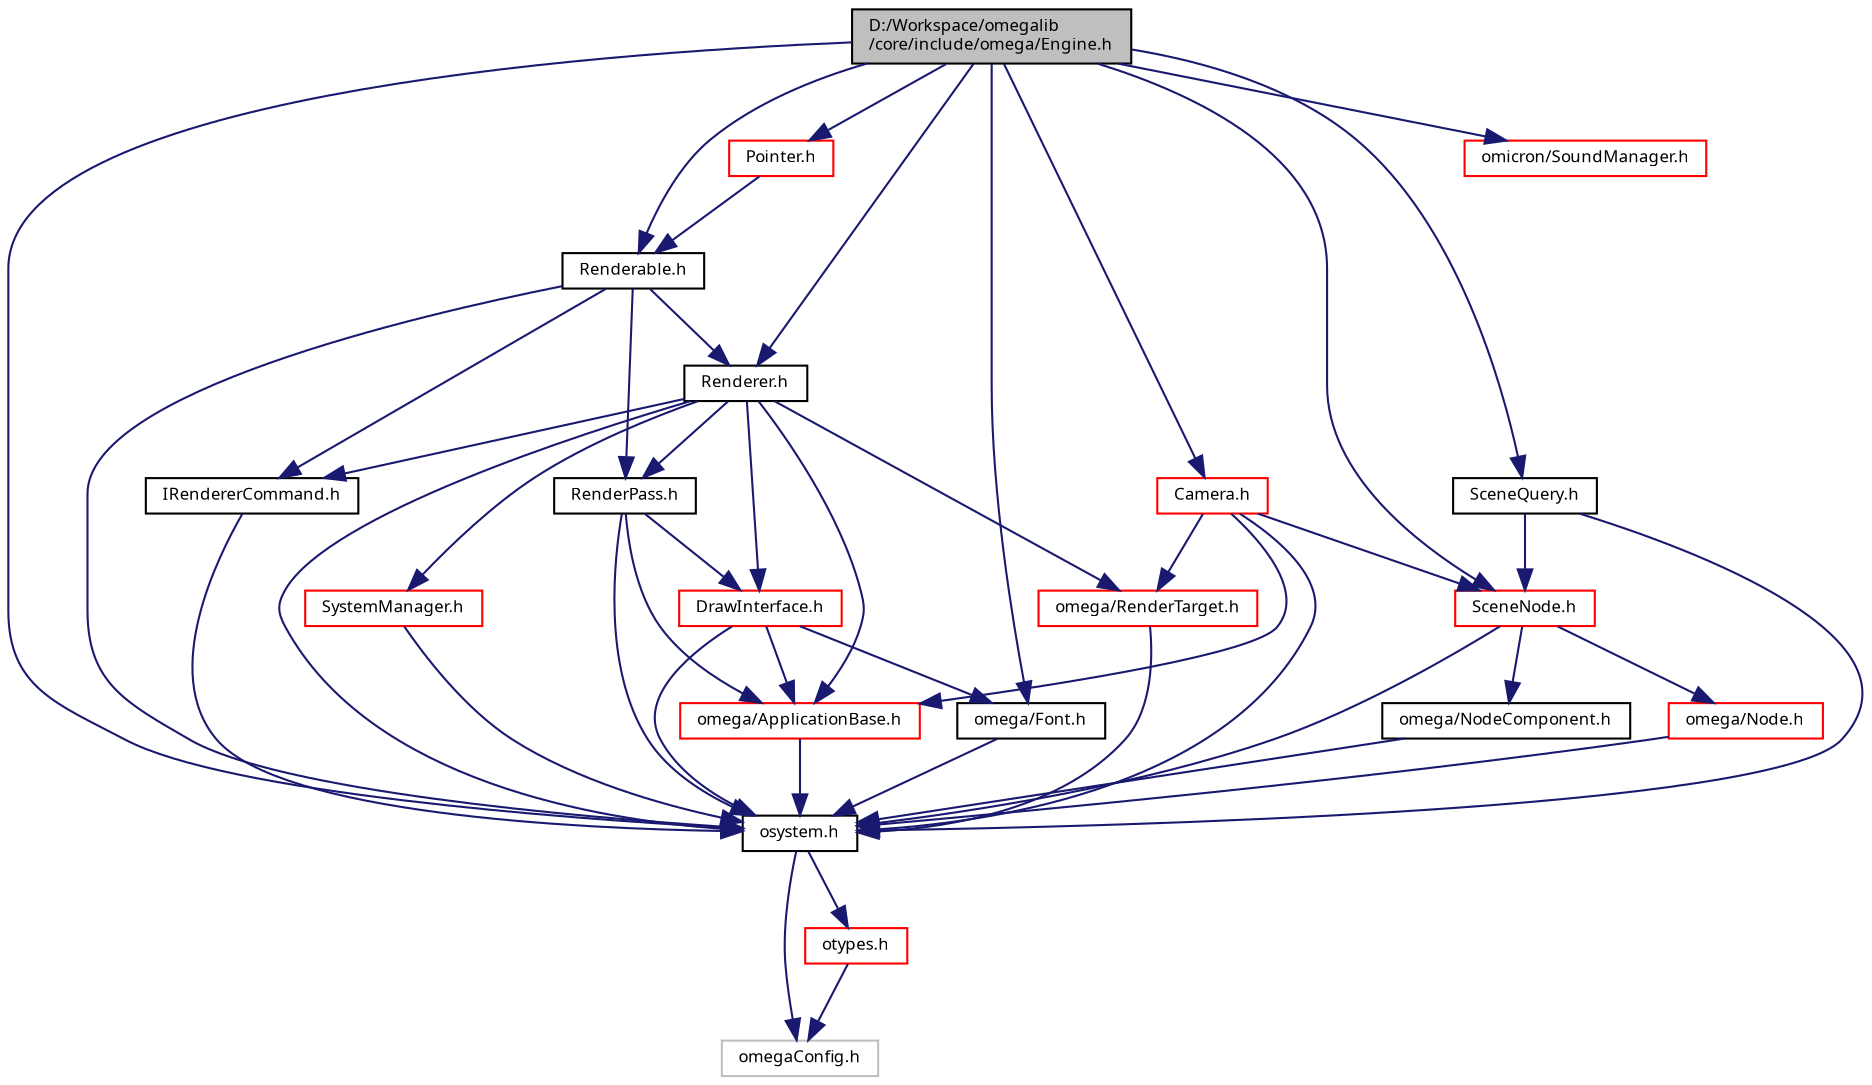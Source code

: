 digraph "D:/Workspace/omegalib/core/include/omega/Engine.h"
{
  bgcolor="transparent";
  edge [fontname="FreeSans.ttf",fontsize="8",labelfontname="FreeSans.ttf",labelfontsize="8"];
  node [fontname="FreeSans.ttf",fontsize="8",shape=record];
  Node1 [label="D:/Workspace/omegalib\l/core/include/omega/Engine.h",height=0.2,width=0.4,color="black", fillcolor="grey75", style="filled" fontcolor="black"];
  Node1 -> Node2 [color="midnightblue",fontsize="8",style="solid",fontname="FreeSans.ttf"];
  Node2 [label="osystem.h",height=0.2,width=0.4,color="black",URL="$include_2omega_2osystem_8h.html"];
  Node2 -> Node3 [color="midnightblue",fontsize="8",style="solid",fontname="FreeSans.ttf"];
  Node3 [label="omegaConfig.h",height=0.2,width=0.4,color="grey75"];
  Node2 -> Node4 [color="midnightblue",fontsize="8",style="solid",fontname="FreeSans.ttf"];
  Node4 [label="otypes.h",height=0.2,width=0.4,color="red",URL="$include_2omega_2otypes_8h.html"];
  Node4 -> Node3 [color="midnightblue",fontsize="8",style="solid",fontname="FreeSans.ttf"];
  Node1 -> Node5 [color="midnightblue",fontsize="8",style="solid",fontname="FreeSans.ttf"];
  Node5 [label="Renderer.h",height=0.2,width=0.4,color="black",URL="$_renderer_8h.html"];
  Node5 -> Node2 [color="midnightblue",fontsize="8",style="solid",fontname="FreeSans.ttf"];
  Node5 -> Node6 [color="midnightblue",fontsize="8",style="solid",fontname="FreeSans.ttf"];
  Node6 [label="IRendererCommand.h",height=0.2,width=0.4,color="black",URL="$_i_renderer_command_8h.html"];
  Node6 -> Node2 [color="midnightblue",fontsize="8",style="solid",fontname="FreeSans.ttf"];
  Node5 -> Node7 [color="midnightblue",fontsize="8",style="solid",fontname="FreeSans.ttf"];
  Node7 [label="DrawInterface.h",height=0.2,width=0.4,color="red",URL="$_draw_interface_8h.html"];
  Node7 -> Node2 [color="midnightblue",fontsize="8",style="solid",fontname="FreeSans.ttf"];
  Node7 -> Node8 [color="midnightblue",fontsize="8",style="solid",fontname="FreeSans.ttf"];
  Node8 [label="omega/Font.h",height=0.2,width=0.4,color="black",URL="$_font_8h.html"];
  Node8 -> Node2 [color="midnightblue",fontsize="8",style="solid",fontname="FreeSans.ttf"];
  Node7 -> Node9 [color="midnightblue",fontsize="8",style="solid",fontname="FreeSans.ttf"];
  Node9 [label="omega/ApplicationBase.h",height=0.2,width=0.4,color="red",URL="$_application_base_8h.html"];
  Node9 -> Node2 [color="midnightblue",fontsize="8",style="solid",fontname="FreeSans.ttf"];
  Node5 -> Node10 [color="midnightblue",fontsize="8",style="solid",fontname="FreeSans.ttf"];
  Node10 [label="RenderPass.h",height=0.2,width=0.4,color="black",URL="$_render_pass_8h.html"];
  Node10 -> Node2 [color="midnightblue",fontsize="8",style="solid",fontname="FreeSans.ttf"];
  Node10 -> Node9 [color="midnightblue",fontsize="8",style="solid",fontname="FreeSans.ttf"];
  Node10 -> Node7 [color="midnightblue",fontsize="8",style="solid",fontname="FreeSans.ttf"];
  Node5 -> Node9 [color="midnightblue",fontsize="8",style="solid",fontname="FreeSans.ttf"];
  Node5 -> Node11 [color="midnightblue",fontsize="8",style="solid",fontname="FreeSans.ttf"];
  Node11 [label="SystemManager.h",height=0.2,width=0.4,color="red",URL="$_system_manager_8h.html"];
  Node11 -> Node2 [color="midnightblue",fontsize="8",style="solid",fontname="FreeSans.ttf"];
  Node5 -> Node12 [color="midnightblue",fontsize="8",style="solid",fontname="FreeSans.ttf"];
  Node12 [label="omega/RenderTarget.h",height=0.2,width=0.4,color="red",URL="$_render_target_8h.html"];
  Node12 -> Node2 [color="midnightblue",fontsize="8",style="solid",fontname="FreeSans.ttf"];
  Node1 -> Node13 [color="midnightblue",fontsize="8",style="solid",fontname="FreeSans.ttf"];
  Node13 [label="SceneNode.h",height=0.2,width=0.4,color="red",URL="$_scene_node_8h.html"];
  Node13 -> Node2 [color="midnightblue",fontsize="8",style="solid",fontname="FreeSans.ttf"];
  Node13 -> Node14 [color="midnightblue",fontsize="8",style="solid",fontname="FreeSans.ttf"];
  Node14 [label="omega/NodeComponent.h",height=0.2,width=0.4,color="black",URL="$_node_component_8h.html"];
  Node14 -> Node2 [color="midnightblue",fontsize="8",style="solid",fontname="FreeSans.ttf"];
  Node13 -> Node15 [color="midnightblue",fontsize="8",style="solid",fontname="FreeSans.ttf"];
  Node15 [label="omega/Node.h",height=0.2,width=0.4,color="red",URL="$_node_8h.html"];
  Node15 -> Node2 [color="midnightblue",fontsize="8",style="solid",fontname="FreeSans.ttf"];
  Node1 -> Node16 [color="midnightblue",fontsize="8",style="solid",fontname="FreeSans.ttf"];
  Node16 [label="Pointer.h",height=0.2,width=0.4,color="red",URL="$_pointer_8h.html"];
  Node16 -> Node17 [color="midnightblue",fontsize="8",style="solid",fontname="FreeSans.ttf"];
  Node17 [label="Renderable.h",height=0.2,width=0.4,color="black",URL="$_renderable_8h.html"];
  Node17 -> Node2 [color="midnightblue",fontsize="8",style="solid",fontname="FreeSans.ttf"];
  Node17 -> Node10 [color="midnightblue",fontsize="8",style="solid",fontname="FreeSans.ttf"];
  Node17 -> Node6 [color="midnightblue",fontsize="8",style="solid",fontname="FreeSans.ttf"];
  Node17 -> Node5 [color="midnightblue",fontsize="8",style="solid",fontname="FreeSans.ttf"];
  Node1 -> Node17 [color="midnightblue",fontsize="8",style="solid",fontname="FreeSans.ttf"];
  Node1 -> Node18 [color="midnightblue",fontsize="8",style="solid",fontname="FreeSans.ttf"];
  Node18 [label="SceneQuery.h",height=0.2,width=0.4,color="black",URL="$_scene_query_8h.html"];
  Node18 -> Node2 [color="midnightblue",fontsize="8",style="solid",fontname="FreeSans.ttf"];
  Node18 -> Node13 [color="midnightblue",fontsize="8",style="solid",fontname="FreeSans.ttf"];
  Node1 -> Node19 [color="midnightblue",fontsize="8",style="solid",fontname="FreeSans.ttf"];
  Node19 [label="Camera.h",height=0.2,width=0.4,color="red",URL="$_camera_8h.html"];
  Node19 -> Node2 [color="midnightblue",fontsize="8",style="solid",fontname="FreeSans.ttf"];
  Node19 -> Node9 [color="midnightblue",fontsize="8",style="solid",fontname="FreeSans.ttf"];
  Node19 -> Node13 [color="midnightblue",fontsize="8",style="solid",fontname="FreeSans.ttf"];
  Node19 -> Node12 [color="midnightblue",fontsize="8",style="solid",fontname="FreeSans.ttf"];
  Node1 -> Node8 [color="midnightblue",fontsize="8",style="solid",fontname="FreeSans.ttf"];
  Node1 -> Node20 [color="midnightblue",fontsize="8",style="solid",fontname="FreeSans.ttf"];
  Node20 [label="omicron/SoundManager.h",height=0.2,width=0.4,color="red",URL="$_sound_manager_8h.html"];
}

